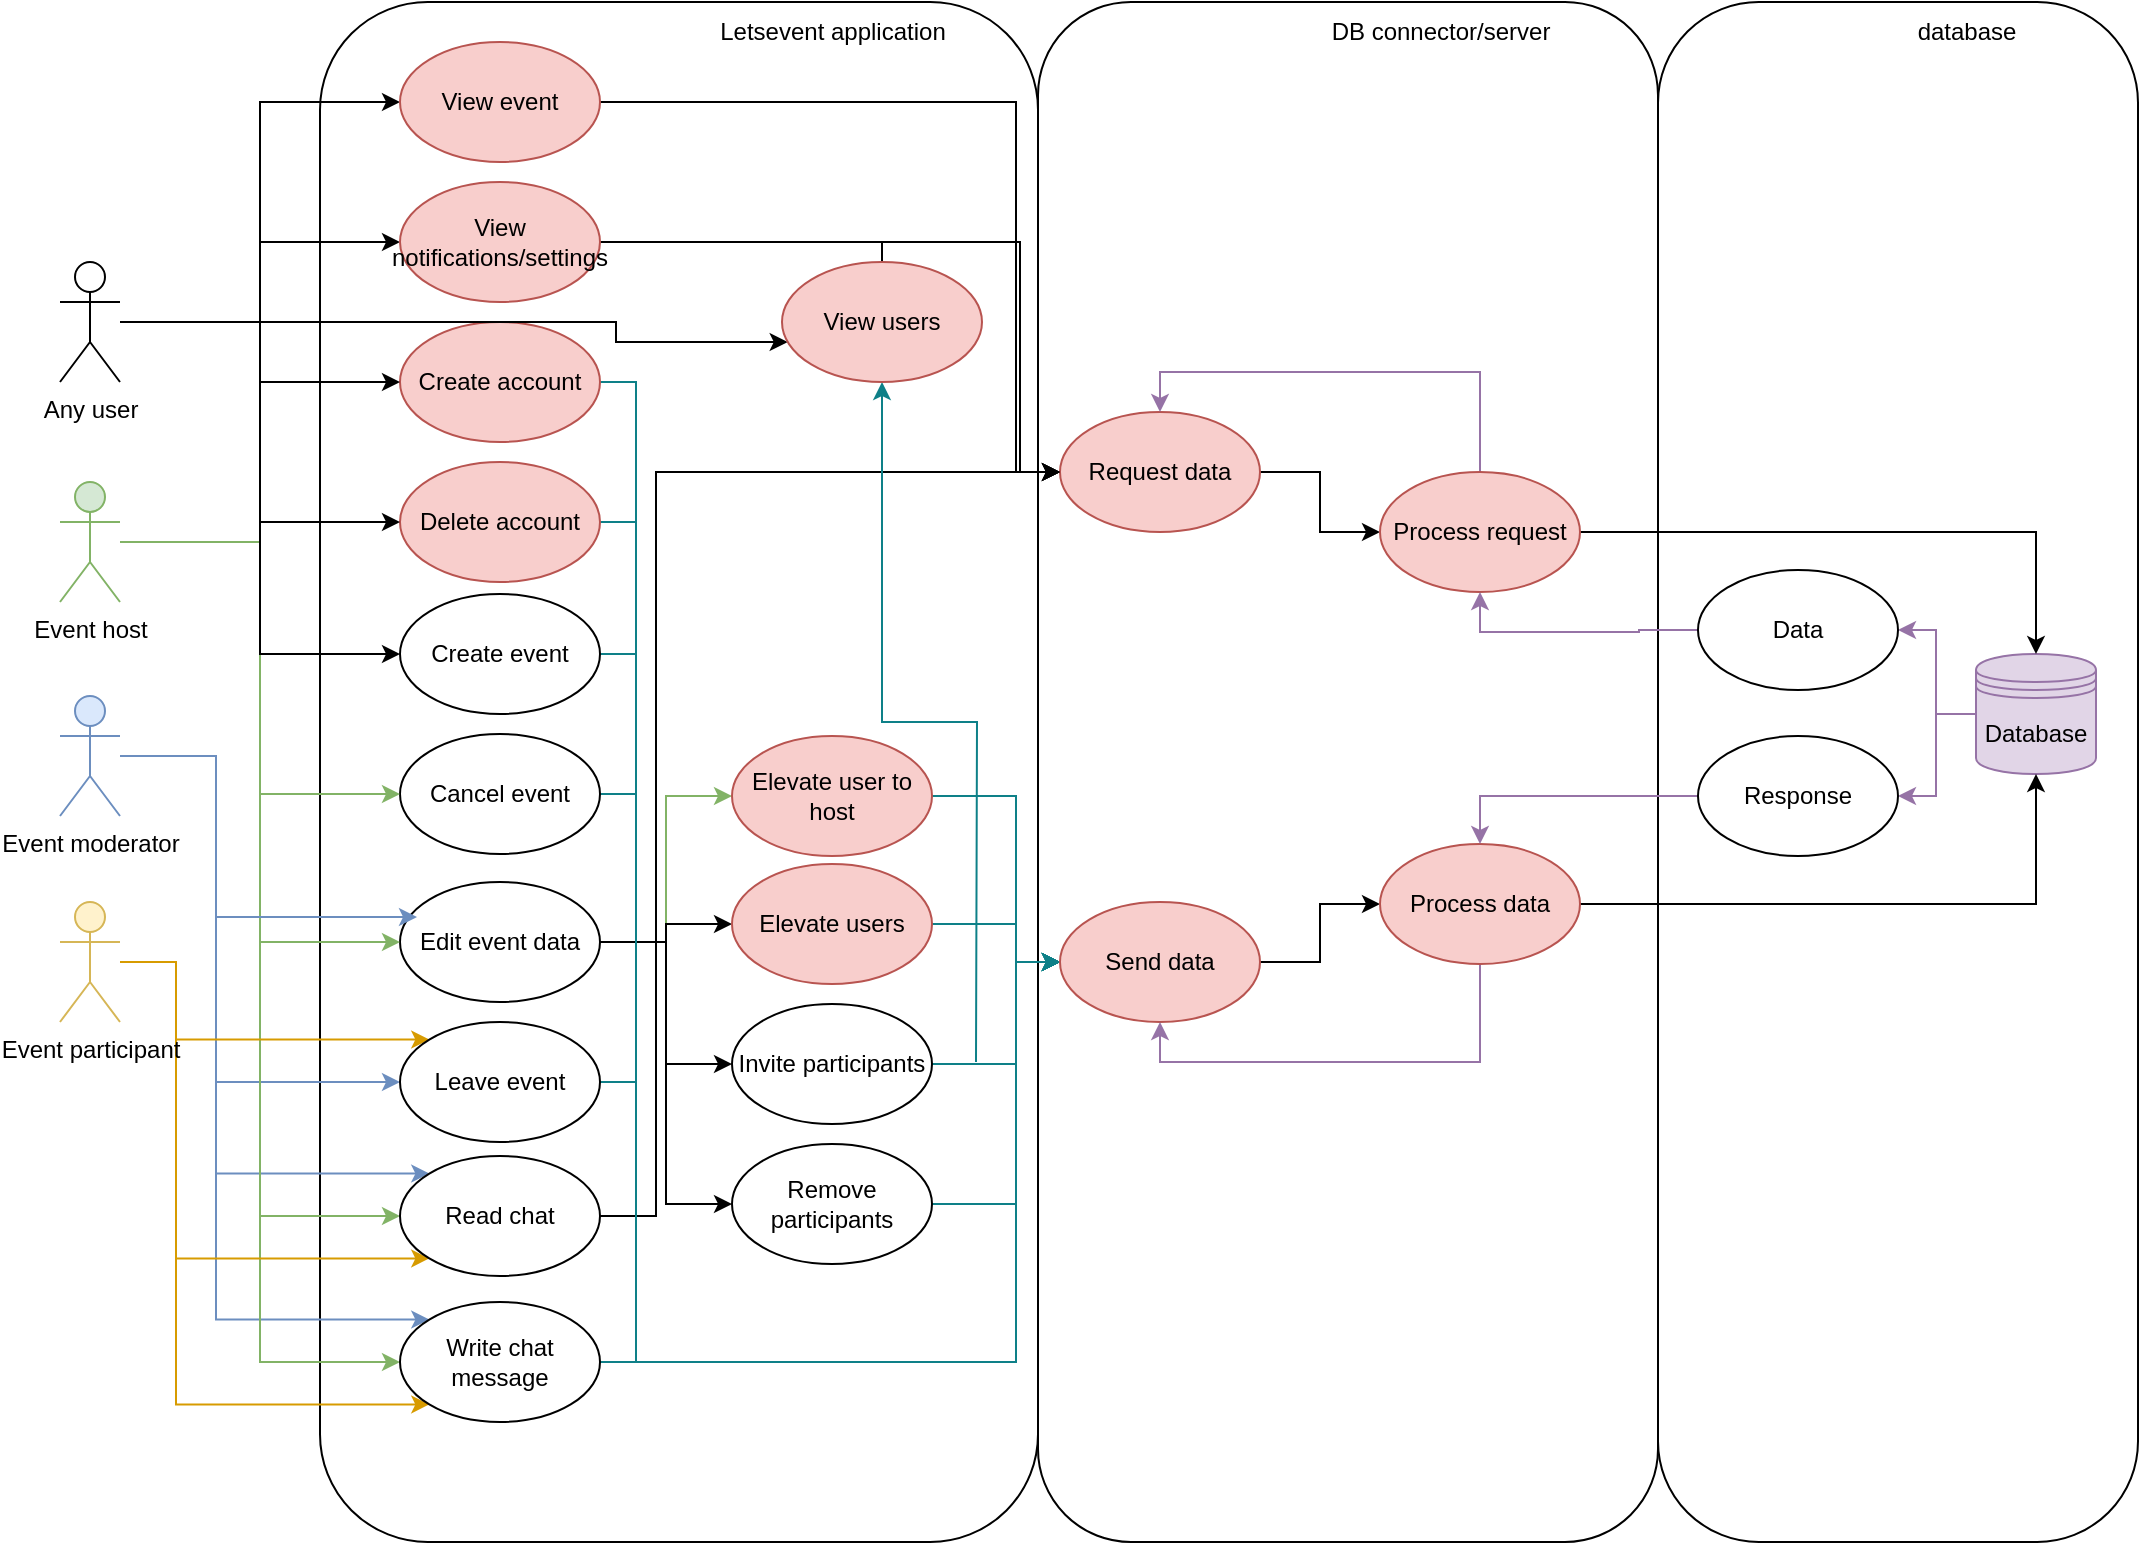 <mxfile version="22.1.7" type="device">
  <diagram name="Page-1" id="EwYgffWcgfoKb4Q85VQz">
    <mxGraphModel dx="2863" dy="1765" grid="1" gridSize="10" guides="1" tooltips="1" connect="1" arrows="1" fold="1" page="1" pageScale="1" pageWidth="1169" pageHeight="827" math="0" shadow="0">
      <root>
        <mxCell id="0" />
        <mxCell id="1" parent="0" />
        <mxCell id="MT6kRZTH0KOYeDJpkbGJ-87" value="" style="rounded=1;whiteSpace=wrap;html=1;arcSize=21;" parent="1" vertex="1">
          <mxGeometry x="-299" y="-820" width="240" height="770" as="geometry" />
        </mxCell>
        <mxCell id="MT6kRZTH0KOYeDJpkbGJ-86" value="" style="rounded=1;whiteSpace=wrap;html=1;" parent="1" vertex="1">
          <mxGeometry x="-609" y="-820" width="310" height="770" as="geometry" />
        </mxCell>
        <mxCell id="MT6kRZTH0KOYeDJpkbGJ-1" value="" style="rounded=1;whiteSpace=wrap;html=1;" parent="1" vertex="1">
          <mxGeometry x="-968" y="-820" width="359" height="770" as="geometry" />
        </mxCell>
        <mxCell id="MT6kRZTH0KOYeDJpkbGJ-113" style="edgeStyle=orthogonalEdgeStyle;rounded=0;orthogonalLoop=1;jettySize=auto;html=1;entryX=0;entryY=0.5;entryDx=0;entryDy=0;fillColor=#dae8fc;strokeColor=#6c8ebf;" parent="1" source="MT6kRZTH0KOYeDJpkbGJ-2" target="MT6kRZTH0KOYeDJpkbGJ-15" edge="1">
          <mxGeometry relative="1" as="geometry">
            <Array as="points">
              <mxPoint x="-1020" y="-443" />
              <mxPoint x="-1020" y="-280" />
            </Array>
          </mxGeometry>
        </mxCell>
        <mxCell id="MT6kRZTH0KOYeDJpkbGJ-114" style="edgeStyle=orthogonalEdgeStyle;rounded=0;orthogonalLoop=1;jettySize=auto;html=1;entryX=0;entryY=0;entryDx=0;entryDy=0;fillColor=#dae8fc;strokeColor=#6c8ebf;" parent="1" source="MT6kRZTH0KOYeDJpkbGJ-2" target="MT6kRZTH0KOYeDJpkbGJ-35" edge="1">
          <mxGeometry relative="1" as="geometry">
            <Array as="points">
              <mxPoint x="-1020" y="-443" />
              <mxPoint x="-1020" y="-234" />
            </Array>
          </mxGeometry>
        </mxCell>
        <mxCell id="MT6kRZTH0KOYeDJpkbGJ-115" style="edgeStyle=orthogonalEdgeStyle;rounded=0;orthogonalLoop=1;jettySize=auto;html=1;entryX=0;entryY=0;entryDx=0;entryDy=0;fillColor=#dae8fc;strokeColor=#6c8ebf;" parent="1" source="MT6kRZTH0KOYeDJpkbGJ-2" target="MT6kRZTH0KOYeDJpkbGJ-36" edge="1">
          <mxGeometry relative="1" as="geometry">
            <Array as="points">
              <mxPoint x="-1020" y="-443" />
              <mxPoint x="-1020" y="-161" />
            </Array>
          </mxGeometry>
        </mxCell>
        <mxCell id="MT6kRZTH0KOYeDJpkbGJ-2" value="Event moderator" style="shape=umlActor;verticalLabelPosition=bottom;verticalAlign=top;html=1;outlineConnect=0;fillColor=#dae8fc;strokeColor=#6c8ebf;" parent="1" vertex="1">
          <mxGeometry x="-1098" y="-473" width="30" height="60" as="geometry" />
        </mxCell>
        <mxCell id="MT6kRZTH0KOYeDJpkbGJ-125" style="edgeStyle=orthogonalEdgeStyle;rounded=0;orthogonalLoop=1;jettySize=auto;html=1;entryX=0;entryY=0.5;entryDx=0;entryDy=0;fillColor=#b0e3e6;strokeColor=#0e8088;" parent="1" source="MT6kRZTH0KOYeDJpkbGJ-5" target="MT6kRZTH0KOYeDJpkbGJ-74" edge="1">
          <mxGeometry relative="1" as="geometry">
            <Array as="points">
              <mxPoint x="-810" y="-494" />
              <mxPoint x="-810" y="-140" />
              <mxPoint x="-620" y="-140" />
              <mxPoint x="-620" y="-340" />
            </Array>
          </mxGeometry>
        </mxCell>
        <mxCell id="MT6kRZTH0KOYeDJpkbGJ-5" value="Create event" style="ellipse;whiteSpace=wrap;html=1;" parent="1" vertex="1">
          <mxGeometry x="-928" y="-524" width="100" height="60" as="geometry" />
        </mxCell>
        <mxCell id="MT6kRZTH0KOYeDJpkbGJ-61" style="edgeStyle=orthogonalEdgeStyle;rounded=0;orthogonalLoop=1;jettySize=auto;html=1;entryX=0;entryY=0.5;entryDx=0;entryDy=0;fillColor=#d5e8d4;strokeColor=#82b366;" parent="1" source="MT6kRZTH0KOYeDJpkbGJ-6" target="MT6kRZTH0KOYeDJpkbGJ-16" edge="1">
          <mxGeometry relative="1" as="geometry" />
        </mxCell>
        <mxCell id="MT6kRZTH0KOYeDJpkbGJ-62" style="edgeStyle=orthogonalEdgeStyle;rounded=0;orthogonalLoop=1;jettySize=auto;html=1;entryX=0;entryY=0.5;entryDx=0;entryDy=0;" parent="1" source="MT6kRZTH0KOYeDJpkbGJ-6" target="MT6kRZTH0KOYeDJpkbGJ-11" edge="1">
          <mxGeometry relative="1" as="geometry" />
        </mxCell>
        <mxCell id="MT6kRZTH0KOYeDJpkbGJ-63" style="edgeStyle=orthogonalEdgeStyle;rounded=0;orthogonalLoop=1;jettySize=auto;html=1;entryX=0;entryY=0.5;entryDx=0;entryDy=0;" parent="1" source="MT6kRZTH0KOYeDJpkbGJ-6" target="MT6kRZTH0KOYeDJpkbGJ-10" edge="1">
          <mxGeometry relative="1" as="geometry" />
        </mxCell>
        <mxCell id="MT6kRZTH0KOYeDJpkbGJ-64" style="edgeStyle=orthogonalEdgeStyle;rounded=0;orthogonalLoop=1;jettySize=auto;html=1;entryX=0;entryY=0.5;entryDx=0;entryDy=0;" parent="1" source="MT6kRZTH0KOYeDJpkbGJ-6" target="MT6kRZTH0KOYeDJpkbGJ-14" edge="1">
          <mxGeometry relative="1" as="geometry" />
        </mxCell>
        <mxCell id="MT6kRZTH0KOYeDJpkbGJ-6" value="Edit event data" style="ellipse;whiteSpace=wrap;html=1;" parent="1" vertex="1">
          <mxGeometry x="-928" y="-380" width="100" height="60" as="geometry" />
        </mxCell>
        <mxCell id="MT6kRZTH0KOYeDJpkbGJ-126" style="edgeStyle=orthogonalEdgeStyle;rounded=0;orthogonalLoop=1;jettySize=auto;html=1;entryX=0;entryY=0.5;entryDx=0;entryDy=0;fillColor=#b0e3e6;strokeColor=#0e8088;" parent="1" source="MT6kRZTH0KOYeDJpkbGJ-7" target="MT6kRZTH0KOYeDJpkbGJ-74" edge="1">
          <mxGeometry relative="1" as="geometry">
            <Array as="points">
              <mxPoint x="-810" y="-424" />
              <mxPoint x="-810" y="-140" />
              <mxPoint x="-620" y="-140" />
              <mxPoint x="-620" y="-340" />
            </Array>
          </mxGeometry>
        </mxCell>
        <mxCell id="MT6kRZTH0KOYeDJpkbGJ-7" value="Cancel event" style="ellipse;whiteSpace=wrap;html=1;" parent="1" vertex="1">
          <mxGeometry x="-928" y="-454" width="100" height="60" as="geometry" />
        </mxCell>
        <mxCell id="MT6kRZTH0KOYeDJpkbGJ-108" style="edgeStyle=orthogonalEdgeStyle;rounded=0;orthogonalLoop=1;jettySize=auto;html=1;entryX=0;entryY=0.5;entryDx=0;entryDy=0;fillColor=#d5e8d4;strokeColor=#82b366;" parent="1" source="MT6kRZTH0KOYeDJpkbGJ-8" target="MT6kRZTH0KOYeDJpkbGJ-7" edge="1">
          <mxGeometry relative="1" as="geometry" />
        </mxCell>
        <mxCell id="MT6kRZTH0KOYeDJpkbGJ-109" style="edgeStyle=orthogonalEdgeStyle;rounded=0;orthogonalLoop=1;jettySize=auto;html=1;entryX=0;entryY=0.5;entryDx=0;entryDy=0;fillColor=#d5e8d4;strokeColor=#82b366;" parent="1" source="MT6kRZTH0KOYeDJpkbGJ-8" target="MT6kRZTH0KOYeDJpkbGJ-6" edge="1">
          <mxGeometry relative="1" as="geometry" />
        </mxCell>
        <mxCell id="MT6kRZTH0KOYeDJpkbGJ-110" style="edgeStyle=orthogonalEdgeStyle;rounded=0;orthogonalLoop=1;jettySize=auto;html=1;entryX=0;entryY=0.5;entryDx=0;entryDy=0;fillColor=#d5e8d4;strokeColor=#82b366;" parent="1" source="MT6kRZTH0KOYeDJpkbGJ-8" target="MT6kRZTH0KOYeDJpkbGJ-35" edge="1">
          <mxGeometry relative="1" as="geometry" />
        </mxCell>
        <mxCell id="MT6kRZTH0KOYeDJpkbGJ-111" style="edgeStyle=orthogonalEdgeStyle;rounded=0;orthogonalLoop=1;jettySize=auto;html=1;entryX=0;entryY=0.5;entryDx=0;entryDy=0;fillColor=#d5e8d4;strokeColor=#82b366;" parent="1" source="MT6kRZTH0KOYeDJpkbGJ-8" target="MT6kRZTH0KOYeDJpkbGJ-36" edge="1">
          <mxGeometry relative="1" as="geometry" />
        </mxCell>
        <mxCell id="MT6kRZTH0KOYeDJpkbGJ-8" value="Event host" style="shape=umlActor;verticalLabelPosition=bottom;verticalAlign=top;html=1;outlineConnect=0;fillColor=#d5e8d4;strokeColor=#82b366;" parent="1" vertex="1">
          <mxGeometry x="-1098" y="-580" width="30" height="60" as="geometry" />
        </mxCell>
        <mxCell id="MT6kRZTH0KOYeDJpkbGJ-116" style="edgeStyle=orthogonalEdgeStyle;rounded=0;orthogonalLoop=1;jettySize=auto;html=1;entryX=0;entryY=0;entryDx=0;entryDy=0;fillColor=#ffe6cc;strokeColor=#d79b00;" parent="1" source="MT6kRZTH0KOYeDJpkbGJ-9" target="MT6kRZTH0KOYeDJpkbGJ-15" edge="1">
          <mxGeometry relative="1" as="geometry">
            <Array as="points">
              <mxPoint x="-1040" y="-340" />
              <mxPoint x="-1040" y="-301" />
            </Array>
          </mxGeometry>
        </mxCell>
        <mxCell id="MT6kRZTH0KOYeDJpkbGJ-117" style="edgeStyle=orthogonalEdgeStyle;rounded=0;orthogonalLoop=1;jettySize=auto;html=1;entryX=0;entryY=1;entryDx=0;entryDy=0;fillColor=#ffe6cc;strokeColor=#d79b00;" parent="1" source="MT6kRZTH0KOYeDJpkbGJ-9" target="MT6kRZTH0KOYeDJpkbGJ-35" edge="1">
          <mxGeometry relative="1" as="geometry">
            <Array as="points">
              <mxPoint x="-1040" y="-340" />
              <mxPoint x="-1040" y="-192" />
            </Array>
          </mxGeometry>
        </mxCell>
        <mxCell id="MT6kRZTH0KOYeDJpkbGJ-118" style="edgeStyle=orthogonalEdgeStyle;rounded=0;orthogonalLoop=1;jettySize=auto;html=1;entryX=0;entryY=1;entryDx=0;entryDy=0;fillColor=#ffe6cc;strokeColor=#d79b00;" parent="1" source="MT6kRZTH0KOYeDJpkbGJ-9" target="MT6kRZTH0KOYeDJpkbGJ-36" edge="1">
          <mxGeometry relative="1" as="geometry">
            <Array as="points">
              <mxPoint x="-1040" y="-340" />
              <mxPoint x="-1040" y="-119" />
            </Array>
          </mxGeometry>
        </mxCell>
        <mxCell id="MT6kRZTH0KOYeDJpkbGJ-9" value="Event participant" style="shape=umlActor;verticalLabelPosition=bottom;verticalAlign=top;html=1;outlineConnect=0;fillColor=#fff2cc;strokeColor=#d6b656;" parent="1" vertex="1">
          <mxGeometry x="-1098" y="-370" width="30" height="60" as="geometry" />
        </mxCell>
        <mxCell id="MT6kRZTH0KOYeDJpkbGJ-129" style="edgeStyle=orthogonalEdgeStyle;rounded=0;orthogonalLoop=1;jettySize=auto;html=1;entryX=0;entryY=0.5;entryDx=0;entryDy=0;fillColor=#b0e3e6;strokeColor=#0e8088;" parent="1" source="MT6kRZTH0KOYeDJpkbGJ-10" target="MT6kRZTH0KOYeDJpkbGJ-74" edge="1">
          <mxGeometry relative="1" as="geometry">
            <Array as="points">
              <mxPoint x="-620" y="-289" />
              <mxPoint x="-620" y="-340" />
            </Array>
          </mxGeometry>
        </mxCell>
        <mxCell id="MT6kRZTH0KOYeDJpkbGJ-10" value="Invite participants" style="ellipse;whiteSpace=wrap;html=1;" parent="1" vertex="1">
          <mxGeometry x="-762" y="-319" width="100" height="60" as="geometry" />
        </mxCell>
        <mxCell id="MT6kRZTH0KOYeDJpkbGJ-128" style="edgeStyle=orthogonalEdgeStyle;rounded=0;orthogonalLoop=1;jettySize=auto;html=1;entryX=0;entryY=0.5;entryDx=0;entryDy=0;fillColor=#b0e3e6;strokeColor=#0e8088;" parent="1" source="MT6kRZTH0KOYeDJpkbGJ-11" target="MT6kRZTH0KOYeDJpkbGJ-74" edge="1">
          <mxGeometry relative="1" as="geometry">
            <Array as="points">
              <mxPoint x="-620" y="-359" />
              <mxPoint x="-620" y="-340" />
            </Array>
          </mxGeometry>
        </mxCell>
        <mxCell id="MT6kRZTH0KOYeDJpkbGJ-11" value="Elevate users" style="ellipse;whiteSpace=wrap;html=1;fillColor=#f8cecc;strokeColor=#b85450;" parent="1" vertex="1">
          <mxGeometry x="-762" y="-389" width="100" height="60" as="geometry" />
        </mxCell>
        <mxCell id="MT6kRZTH0KOYeDJpkbGJ-130" style="edgeStyle=orthogonalEdgeStyle;rounded=0;orthogonalLoop=1;jettySize=auto;html=1;entryX=0;entryY=0.5;entryDx=0;entryDy=0;fillColor=#b0e3e6;strokeColor=#0e8088;" parent="1" source="MT6kRZTH0KOYeDJpkbGJ-14" target="MT6kRZTH0KOYeDJpkbGJ-74" edge="1">
          <mxGeometry relative="1" as="geometry">
            <Array as="points">
              <mxPoint x="-620" y="-219" />
              <mxPoint x="-620" y="-340" />
            </Array>
          </mxGeometry>
        </mxCell>
        <mxCell id="MT6kRZTH0KOYeDJpkbGJ-14" value="Remove participants" style="ellipse;whiteSpace=wrap;html=1;" parent="1" vertex="1">
          <mxGeometry x="-762" y="-249" width="100" height="60" as="geometry" />
        </mxCell>
        <mxCell id="MT6kRZTH0KOYeDJpkbGJ-122" style="edgeStyle=orthogonalEdgeStyle;rounded=0;orthogonalLoop=1;jettySize=auto;html=1;entryX=0;entryY=0.5;entryDx=0;entryDy=0;exitX=1;exitY=0.5;exitDx=0;exitDy=0;fillColor=#b0e3e6;strokeColor=#0e8088;" parent="1" source="MT6kRZTH0KOYeDJpkbGJ-15" target="MT6kRZTH0KOYeDJpkbGJ-74" edge="1">
          <mxGeometry relative="1" as="geometry">
            <Array as="points">
              <mxPoint x="-810" y="-280" />
              <mxPoint x="-810" y="-140" />
              <mxPoint x="-620" y="-140" />
              <mxPoint x="-620" y="-340" />
            </Array>
          </mxGeometry>
        </mxCell>
        <mxCell id="MT6kRZTH0KOYeDJpkbGJ-15" value="Leave event" style="ellipse;whiteSpace=wrap;html=1;" parent="1" vertex="1">
          <mxGeometry x="-928" y="-310" width="100" height="60" as="geometry" />
        </mxCell>
        <mxCell id="MT6kRZTH0KOYeDJpkbGJ-127" style="edgeStyle=orthogonalEdgeStyle;rounded=0;orthogonalLoop=1;jettySize=auto;html=1;entryX=0;entryY=0.5;entryDx=0;entryDy=0;fillColor=#b0e3e6;strokeColor=#0e8088;" parent="1" source="MT6kRZTH0KOYeDJpkbGJ-16" target="MT6kRZTH0KOYeDJpkbGJ-74" edge="1">
          <mxGeometry relative="1" as="geometry">
            <Array as="points">
              <mxPoint x="-620" y="-423" />
              <mxPoint x="-620" y="-340" />
            </Array>
          </mxGeometry>
        </mxCell>
        <mxCell id="MT6kRZTH0KOYeDJpkbGJ-16" value="Elevate user to host" style="ellipse;whiteSpace=wrap;html=1;fillColor=#f8cecc;strokeColor=#b85450;" parent="1" vertex="1">
          <mxGeometry x="-762" y="-453" width="100" height="60" as="geometry" />
        </mxCell>
        <mxCell id="MT6kRZTH0KOYeDJpkbGJ-82" style="edgeStyle=orthogonalEdgeStyle;rounded=0;orthogonalLoop=1;jettySize=auto;html=1;entryX=1;entryY=0.5;entryDx=0;entryDy=0;fillColor=#e1d5e7;strokeColor=#9673a6;" parent="1" source="MT6kRZTH0KOYeDJpkbGJ-31" target="MT6kRZTH0KOYeDJpkbGJ-80" edge="1">
          <mxGeometry relative="1" as="geometry" />
        </mxCell>
        <mxCell id="MT6kRZTH0KOYeDJpkbGJ-85" style="edgeStyle=orthogonalEdgeStyle;rounded=0;orthogonalLoop=1;jettySize=auto;html=1;entryX=1;entryY=0.5;entryDx=0;entryDy=0;fillColor=#e1d5e7;strokeColor=#9673a6;" parent="1" source="MT6kRZTH0KOYeDJpkbGJ-31" target="MT6kRZTH0KOYeDJpkbGJ-84" edge="1">
          <mxGeometry relative="1" as="geometry" />
        </mxCell>
        <mxCell id="MT6kRZTH0KOYeDJpkbGJ-31" value="Database" style="shape=datastore;whiteSpace=wrap;html=1;fillColor=#e1d5e7;strokeColor=#9673a6;" parent="1" vertex="1">
          <mxGeometry x="-140" y="-494" width="60" height="60" as="geometry" />
        </mxCell>
        <mxCell id="MT6kRZTH0KOYeDJpkbGJ-132" style="edgeStyle=orthogonalEdgeStyle;rounded=0;orthogonalLoop=1;jettySize=auto;html=1;entryX=0;entryY=0.5;entryDx=0;entryDy=0;" parent="1" source="MT6kRZTH0KOYeDJpkbGJ-35" target="MT6kRZTH0KOYeDJpkbGJ-65" edge="1">
          <mxGeometry relative="1" as="geometry">
            <Array as="points">
              <mxPoint x="-800" y="-213" />
              <mxPoint x="-800" y="-585" />
            </Array>
          </mxGeometry>
        </mxCell>
        <mxCell id="MT6kRZTH0KOYeDJpkbGJ-35" value="Read chat" style="ellipse;whiteSpace=wrap;html=1;" parent="1" vertex="1">
          <mxGeometry x="-928" y="-243" width="100" height="60" as="geometry" />
        </mxCell>
        <mxCell id="MT6kRZTH0KOYeDJpkbGJ-119" style="edgeStyle=orthogonalEdgeStyle;rounded=0;orthogonalLoop=1;jettySize=auto;html=1;entryX=0;entryY=0.5;entryDx=0;entryDy=0;fillColor=#b0e3e6;strokeColor=#0e8088;" parent="1" target="MT6kRZTH0KOYeDJpkbGJ-74" edge="1">
          <mxGeometry relative="1" as="geometry">
            <mxPoint x="-828" y="-140" as="sourcePoint" />
            <Array as="points">
              <mxPoint x="-620" y="-140" />
              <mxPoint x="-620" y="-340" />
            </Array>
          </mxGeometry>
        </mxCell>
        <mxCell id="MT6kRZTH0KOYeDJpkbGJ-36" value="Write chat message" style="ellipse;whiteSpace=wrap;html=1;" parent="1" vertex="1">
          <mxGeometry x="-928" y="-170" width="100" height="60" as="geometry" />
        </mxCell>
        <mxCell id="MT6kRZTH0KOYeDJpkbGJ-123" style="edgeStyle=orthogonalEdgeStyle;rounded=0;orthogonalLoop=1;jettySize=auto;html=1;entryX=0;entryY=0.5;entryDx=0;entryDy=0;fillColor=#b0e3e6;strokeColor=#0e8088;" parent="1" source="MT6kRZTH0KOYeDJpkbGJ-37" target="MT6kRZTH0KOYeDJpkbGJ-74" edge="1">
          <mxGeometry relative="1" as="geometry">
            <Array as="points">
              <mxPoint x="-810" y="-630" />
              <mxPoint x="-810" y="-140" />
              <mxPoint x="-620" y="-140" />
              <mxPoint x="-620" y="-340" />
            </Array>
          </mxGeometry>
        </mxCell>
        <mxCell id="MT6kRZTH0KOYeDJpkbGJ-37" value="Create account" style="ellipse;whiteSpace=wrap;html=1;fillColor=#f8cecc;strokeColor=#b85450;" parent="1" vertex="1">
          <mxGeometry x="-928" y="-660" width="100" height="60" as="geometry" />
        </mxCell>
        <mxCell id="MT6kRZTH0KOYeDJpkbGJ-124" style="edgeStyle=orthogonalEdgeStyle;rounded=0;orthogonalLoop=1;jettySize=auto;html=1;entryX=0;entryY=0.5;entryDx=0;entryDy=0;fillColor=#b0e3e6;strokeColor=#0e8088;" parent="1" source="MT6kRZTH0KOYeDJpkbGJ-38" target="MT6kRZTH0KOYeDJpkbGJ-74" edge="1">
          <mxGeometry relative="1" as="geometry">
            <Array as="points">
              <mxPoint x="-810" y="-560" />
              <mxPoint x="-810" y="-140" />
              <mxPoint x="-620" y="-140" />
              <mxPoint x="-620" y="-340" />
            </Array>
          </mxGeometry>
        </mxCell>
        <mxCell id="MT6kRZTH0KOYeDJpkbGJ-38" value="Delete account" style="ellipse;whiteSpace=wrap;html=1;fillColor=#f8cecc;strokeColor=#b85450;" parent="1" vertex="1">
          <mxGeometry x="-928" y="-590" width="100" height="60" as="geometry" />
        </mxCell>
        <mxCell id="MT6kRZTH0KOYeDJpkbGJ-101" style="edgeStyle=orthogonalEdgeStyle;rounded=0;orthogonalLoop=1;jettySize=auto;html=1;entryX=0;entryY=0.5;entryDx=0;entryDy=0;" parent="1" source="MT6kRZTH0KOYeDJpkbGJ-40" target="MT6kRZTH0KOYeDJpkbGJ-89" edge="1">
          <mxGeometry relative="1" as="geometry" />
        </mxCell>
        <mxCell id="MT6kRZTH0KOYeDJpkbGJ-105" style="edgeStyle=orthogonalEdgeStyle;rounded=0;orthogonalLoop=1;jettySize=auto;html=1;" parent="1" source="MT6kRZTH0KOYeDJpkbGJ-40" target="MT6kRZTH0KOYeDJpkbGJ-37" edge="1">
          <mxGeometry relative="1" as="geometry" />
        </mxCell>
        <mxCell id="MT6kRZTH0KOYeDJpkbGJ-106" style="edgeStyle=orthogonalEdgeStyle;rounded=0;orthogonalLoop=1;jettySize=auto;html=1;entryX=0;entryY=0.5;entryDx=0;entryDy=0;" parent="1" source="MT6kRZTH0KOYeDJpkbGJ-40" target="MT6kRZTH0KOYeDJpkbGJ-38" edge="1">
          <mxGeometry relative="1" as="geometry" />
        </mxCell>
        <mxCell id="MT6kRZTH0KOYeDJpkbGJ-107" style="edgeStyle=orthogonalEdgeStyle;rounded=0;orthogonalLoop=1;jettySize=auto;html=1;entryX=0;entryY=0.5;entryDx=0;entryDy=0;" parent="1" source="MT6kRZTH0KOYeDJpkbGJ-40" target="MT6kRZTH0KOYeDJpkbGJ-5" edge="1">
          <mxGeometry relative="1" as="geometry" />
        </mxCell>
        <mxCell id="oKgccFUq4qyrqOwqUSud-1" style="edgeStyle=orthogonalEdgeStyle;rounded=0;orthogonalLoop=1;jettySize=auto;html=1;" edge="1" parent="1" source="MT6kRZTH0KOYeDJpkbGJ-40" target="MT6kRZTH0KOYeDJpkbGJ-90">
          <mxGeometry relative="1" as="geometry">
            <Array as="points">
              <mxPoint x="-820" y="-660" />
              <mxPoint x="-820" y="-650" />
            </Array>
          </mxGeometry>
        </mxCell>
        <mxCell id="oKgccFUq4qyrqOwqUSud-4" style="edgeStyle=orthogonalEdgeStyle;rounded=0;orthogonalLoop=1;jettySize=auto;html=1;" edge="1" parent="1" source="MT6kRZTH0KOYeDJpkbGJ-40" target="oKgccFUq4qyrqOwqUSud-2">
          <mxGeometry relative="1" as="geometry" />
        </mxCell>
        <mxCell id="MT6kRZTH0KOYeDJpkbGJ-40" value="Any user" style="shape=umlActor;verticalLabelPosition=bottom;verticalAlign=top;html=1;outlineConnect=0;" parent="1" vertex="1">
          <mxGeometry x="-1098" y="-690" width="30" height="60" as="geometry" />
        </mxCell>
        <mxCell id="MT6kRZTH0KOYeDJpkbGJ-79" style="edgeStyle=orthogonalEdgeStyle;rounded=0;orthogonalLoop=1;jettySize=auto;html=1;entryX=0;entryY=0.5;entryDx=0;entryDy=0;" parent="1" source="MT6kRZTH0KOYeDJpkbGJ-65" target="MT6kRZTH0KOYeDJpkbGJ-67" edge="1">
          <mxGeometry relative="1" as="geometry" />
        </mxCell>
        <mxCell id="MT6kRZTH0KOYeDJpkbGJ-65" value="Request data" style="ellipse;whiteSpace=wrap;html=1;fillColor=#f8cecc;strokeColor=#b85450;" parent="1" vertex="1">
          <mxGeometry x="-598" y="-615" width="100" height="60" as="geometry" />
        </mxCell>
        <mxCell id="MT6kRZTH0KOYeDJpkbGJ-81" style="edgeStyle=orthogonalEdgeStyle;rounded=0;orthogonalLoop=1;jettySize=auto;html=1;entryX=0.5;entryY=0;entryDx=0;entryDy=0;" parent="1" source="MT6kRZTH0KOYeDJpkbGJ-67" target="MT6kRZTH0KOYeDJpkbGJ-31" edge="1">
          <mxGeometry relative="1" as="geometry" />
        </mxCell>
        <mxCell id="MT6kRZTH0KOYeDJpkbGJ-99" style="edgeStyle=orthogonalEdgeStyle;rounded=0;orthogonalLoop=1;jettySize=auto;html=1;entryX=0.5;entryY=0;entryDx=0;entryDy=0;fillColor=#e1d5e7;strokeColor=#9673a6;" parent="1" source="MT6kRZTH0KOYeDJpkbGJ-67" target="MT6kRZTH0KOYeDJpkbGJ-65" edge="1">
          <mxGeometry relative="1" as="geometry">
            <Array as="points">
              <mxPoint x="-388" y="-635" />
              <mxPoint x="-548" y="-635" />
            </Array>
          </mxGeometry>
        </mxCell>
        <mxCell id="MT6kRZTH0KOYeDJpkbGJ-67" value="Process request" style="ellipse;whiteSpace=wrap;html=1;fillColor=#f8cecc;strokeColor=#b85450;" parent="1" vertex="1">
          <mxGeometry x="-438" y="-585" width="100" height="60" as="geometry" />
        </mxCell>
        <mxCell id="MT6kRZTH0KOYeDJpkbGJ-78" style="edgeStyle=orthogonalEdgeStyle;rounded=0;orthogonalLoop=1;jettySize=auto;html=1;entryX=0;entryY=0.5;entryDx=0;entryDy=0;" parent="1" source="MT6kRZTH0KOYeDJpkbGJ-74" target="MT6kRZTH0KOYeDJpkbGJ-76" edge="1">
          <mxGeometry relative="1" as="geometry" />
        </mxCell>
        <mxCell id="MT6kRZTH0KOYeDJpkbGJ-74" value="Send data" style="ellipse;whiteSpace=wrap;html=1;fillColor=#f8cecc;strokeColor=#b85450;" parent="1" vertex="1">
          <mxGeometry x="-598" y="-370" width="100" height="60" as="geometry" />
        </mxCell>
        <mxCell id="MT6kRZTH0KOYeDJpkbGJ-83" style="edgeStyle=orthogonalEdgeStyle;rounded=0;orthogonalLoop=1;jettySize=auto;html=1;entryX=0.5;entryY=1;entryDx=0;entryDy=0;" parent="1" source="MT6kRZTH0KOYeDJpkbGJ-76" target="MT6kRZTH0KOYeDJpkbGJ-31" edge="1">
          <mxGeometry relative="1" as="geometry" />
        </mxCell>
        <mxCell id="MT6kRZTH0KOYeDJpkbGJ-100" style="edgeStyle=orthogonalEdgeStyle;rounded=0;orthogonalLoop=1;jettySize=auto;html=1;entryX=0.5;entryY=1;entryDx=0;entryDy=0;fillColor=#e1d5e7;strokeColor=#9673a6;" parent="1" source="MT6kRZTH0KOYeDJpkbGJ-76" target="MT6kRZTH0KOYeDJpkbGJ-74" edge="1">
          <mxGeometry relative="1" as="geometry">
            <Array as="points">
              <mxPoint x="-388" y="-290" />
              <mxPoint x="-548" y="-290" />
            </Array>
          </mxGeometry>
        </mxCell>
        <mxCell id="MT6kRZTH0KOYeDJpkbGJ-76" value="Process data" style="ellipse;whiteSpace=wrap;html=1;fillColor=#f8cecc;strokeColor=#b85450;" parent="1" vertex="1">
          <mxGeometry x="-438" y="-399" width="100" height="60" as="geometry" />
        </mxCell>
        <mxCell id="MT6kRZTH0KOYeDJpkbGJ-97" style="edgeStyle=orthogonalEdgeStyle;rounded=0;orthogonalLoop=1;jettySize=auto;html=1;entryX=0.5;entryY=1;entryDx=0;entryDy=0;fillColor=#e1d5e7;strokeColor=#9673a6;" parent="1" source="MT6kRZTH0KOYeDJpkbGJ-80" target="MT6kRZTH0KOYeDJpkbGJ-67" edge="1">
          <mxGeometry relative="1" as="geometry" />
        </mxCell>
        <mxCell id="MT6kRZTH0KOYeDJpkbGJ-80" value="Data" style="ellipse;whiteSpace=wrap;html=1;" parent="1" vertex="1">
          <mxGeometry x="-279" y="-536" width="100" height="60" as="geometry" />
        </mxCell>
        <mxCell id="MT6kRZTH0KOYeDJpkbGJ-96" style="edgeStyle=orthogonalEdgeStyle;rounded=0;orthogonalLoop=1;jettySize=auto;html=1;entryX=0.5;entryY=0;entryDx=0;entryDy=0;fillColor=#e1d5e7;strokeColor=#9673a6;" parent="1" source="MT6kRZTH0KOYeDJpkbGJ-84" target="MT6kRZTH0KOYeDJpkbGJ-76" edge="1">
          <mxGeometry relative="1" as="geometry" />
        </mxCell>
        <mxCell id="MT6kRZTH0KOYeDJpkbGJ-84" value="Response" style="ellipse;whiteSpace=wrap;html=1;" parent="1" vertex="1">
          <mxGeometry x="-279" y="-453" width="100" height="60" as="geometry" />
        </mxCell>
        <mxCell id="MT6kRZTH0KOYeDJpkbGJ-131" style="edgeStyle=orthogonalEdgeStyle;rounded=0;orthogonalLoop=1;jettySize=auto;html=1;entryX=0;entryY=0.5;entryDx=0;entryDy=0;" parent="1" source="MT6kRZTH0KOYeDJpkbGJ-89" target="MT6kRZTH0KOYeDJpkbGJ-65" edge="1">
          <mxGeometry relative="1" as="geometry">
            <Array as="points">
              <mxPoint x="-620" y="-770" />
              <mxPoint x="-620" y="-585" />
            </Array>
          </mxGeometry>
        </mxCell>
        <mxCell id="MT6kRZTH0KOYeDJpkbGJ-89" value="View event" style="ellipse;whiteSpace=wrap;html=1;fillColor=#f8cecc;strokeColor=#b85450;" parent="1" vertex="1">
          <mxGeometry x="-928" y="-800" width="100" height="60" as="geometry" />
        </mxCell>
        <mxCell id="MT6kRZTH0KOYeDJpkbGJ-92" style="edgeStyle=orthogonalEdgeStyle;rounded=0;orthogonalLoop=1;jettySize=auto;html=1;entryX=0;entryY=0.5;entryDx=0;entryDy=0;" parent="1" source="MT6kRZTH0KOYeDJpkbGJ-90" target="MT6kRZTH0KOYeDJpkbGJ-65" edge="1">
          <mxGeometry relative="1" as="geometry">
            <Array as="points">
              <mxPoint x="-618" y="-700" />
              <mxPoint x="-618" y="-585" />
            </Array>
          </mxGeometry>
        </mxCell>
        <mxCell id="oKgccFUq4qyrqOwqUSud-5" style="edgeStyle=orthogonalEdgeStyle;rounded=0;orthogonalLoop=1;jettySize=auto;html=1;fillColor=#b0e3e6;strokeColor=#0e8088;startArrow=classic;startFill=1;endArrow=none;endFill=0;" edge="1" parent="1" source="MT6kRZTH0KOYeDJpkbGJ-90">
          <mxGeometry relative="1" as="geometry">
            <mxPoint x="-640" y="-290" as="targetPoint" />
          </mxGeometry>
        </mxCell>
        <mxCell id="MT6kRZTH0KOYeDJpkbGJ-90" value="View users" style="ellipse;whiteSpace=wrap;html=1;fillColor=#f8cecc;strokeColor=#b85450;" parent="1" vertex="1">
          <mxGeometry x="-737" y="-690" width="100" height="60" as="geometry" />
        </mxCell>
        <mxCell id="MT6kRZTH0KOYeDJpkbGJ-112" style="edgeStyle=orthogonalEdgeStyle;rounded=0;orthogonalLoop=1;jettySize=auto;html=1;entryX=0.085;entryY=0.292;entryDx=0;entryDy=0;entryPerimeter=0;fillColor=#dae8fc;strokeColor=#6c8ebf;" parent="1" source="MT6kRZTH0KOYeDJpkbGJ-2" target="MT6kRZTH0KOYeDJpkbGJ-6" edge="1">
          <mxGeometry relative="1" as="geometry">
            <Array as="points">
              <mxPoint x="-1020" y="-443" />
              <mxPoint x="-1020" y="-362" />
            </Array>
          </mxGeometry>
        </mxCell>
        <mxCell id="MT6kRZTH0KOYeDJpkbGJ-133" value="Letsevent application" style="text;html=1;align=center;verticalAlign=middle;resizable=0;points=[];autosize=1;strokeColor=none;fillColor=none;" parent="1" vertex="1">
          <mxGeometry x="-782" y="-820" width="140" height="30" as="geometry" />
        </mxCell>
        <mxCell id="MT6kRZTH0KOYeDJpkbGJ-136" value="DB connector/server" style="text;html=1;align=center;verticalAlign=middle;resizable=0;points=[];autosize=1;strokeColor=none;fillColor=none;" parent="1" vertex="1">
          <mxGeometry x="-473" y="-820" width="130" height="30" as="geometry" />
        </mxCell>
        <mxCell id="MT6kRZTH0KOYeDJpkbGJ-137" value="database" style="text;html=1;align=center;verticalAlign=middle;resizable=0;points=[];autosize=1;strokeColor=none;fillColor=none;" parent="1" vertex="1">
          <mxGeometry x="-180" y="-820" width="70" height="30" as="geometry" />
        </mxCell>
        <mxCell id="oKgccFUq4qyrqOwqUSud-3" style="edgeStyle=orthogonalEdgeStyle;rounded=0;orthogonalLoop=1;jettySize=auto;html=1;entryX=0;entryY=0.5;entryDx=0;entryDy=0;" edge="1" parent="1" source="oKgccFUq4qyrqOwqUSud-2" target="MT6kRZTH0KOYeDJpkbGJ-65">
          <mxGeometry relative="1" as="geometry">
            <Array as="points">
              <mxPoint x="-620" y="-700" />
              <mxPoint x="-620" y="-585" />
            </Array>
          </mxGeometry>
        </mxCell>
        <mxCell id="oKgccFUq4qyrqOwqUSud-2" value="View notifications/settings" style="ellipse;whiteSpace=wrap;html=1;fillColor=#f8cecc;strokeColor=#b85450;" vertex="1" parent="1">
          <mxGeometry x="-928" y="-730" width="100" height="60" as="geometry" />
        </mxCell>
      </root>
    </mxGraphModel>
  </diagram>
</mxfile>
